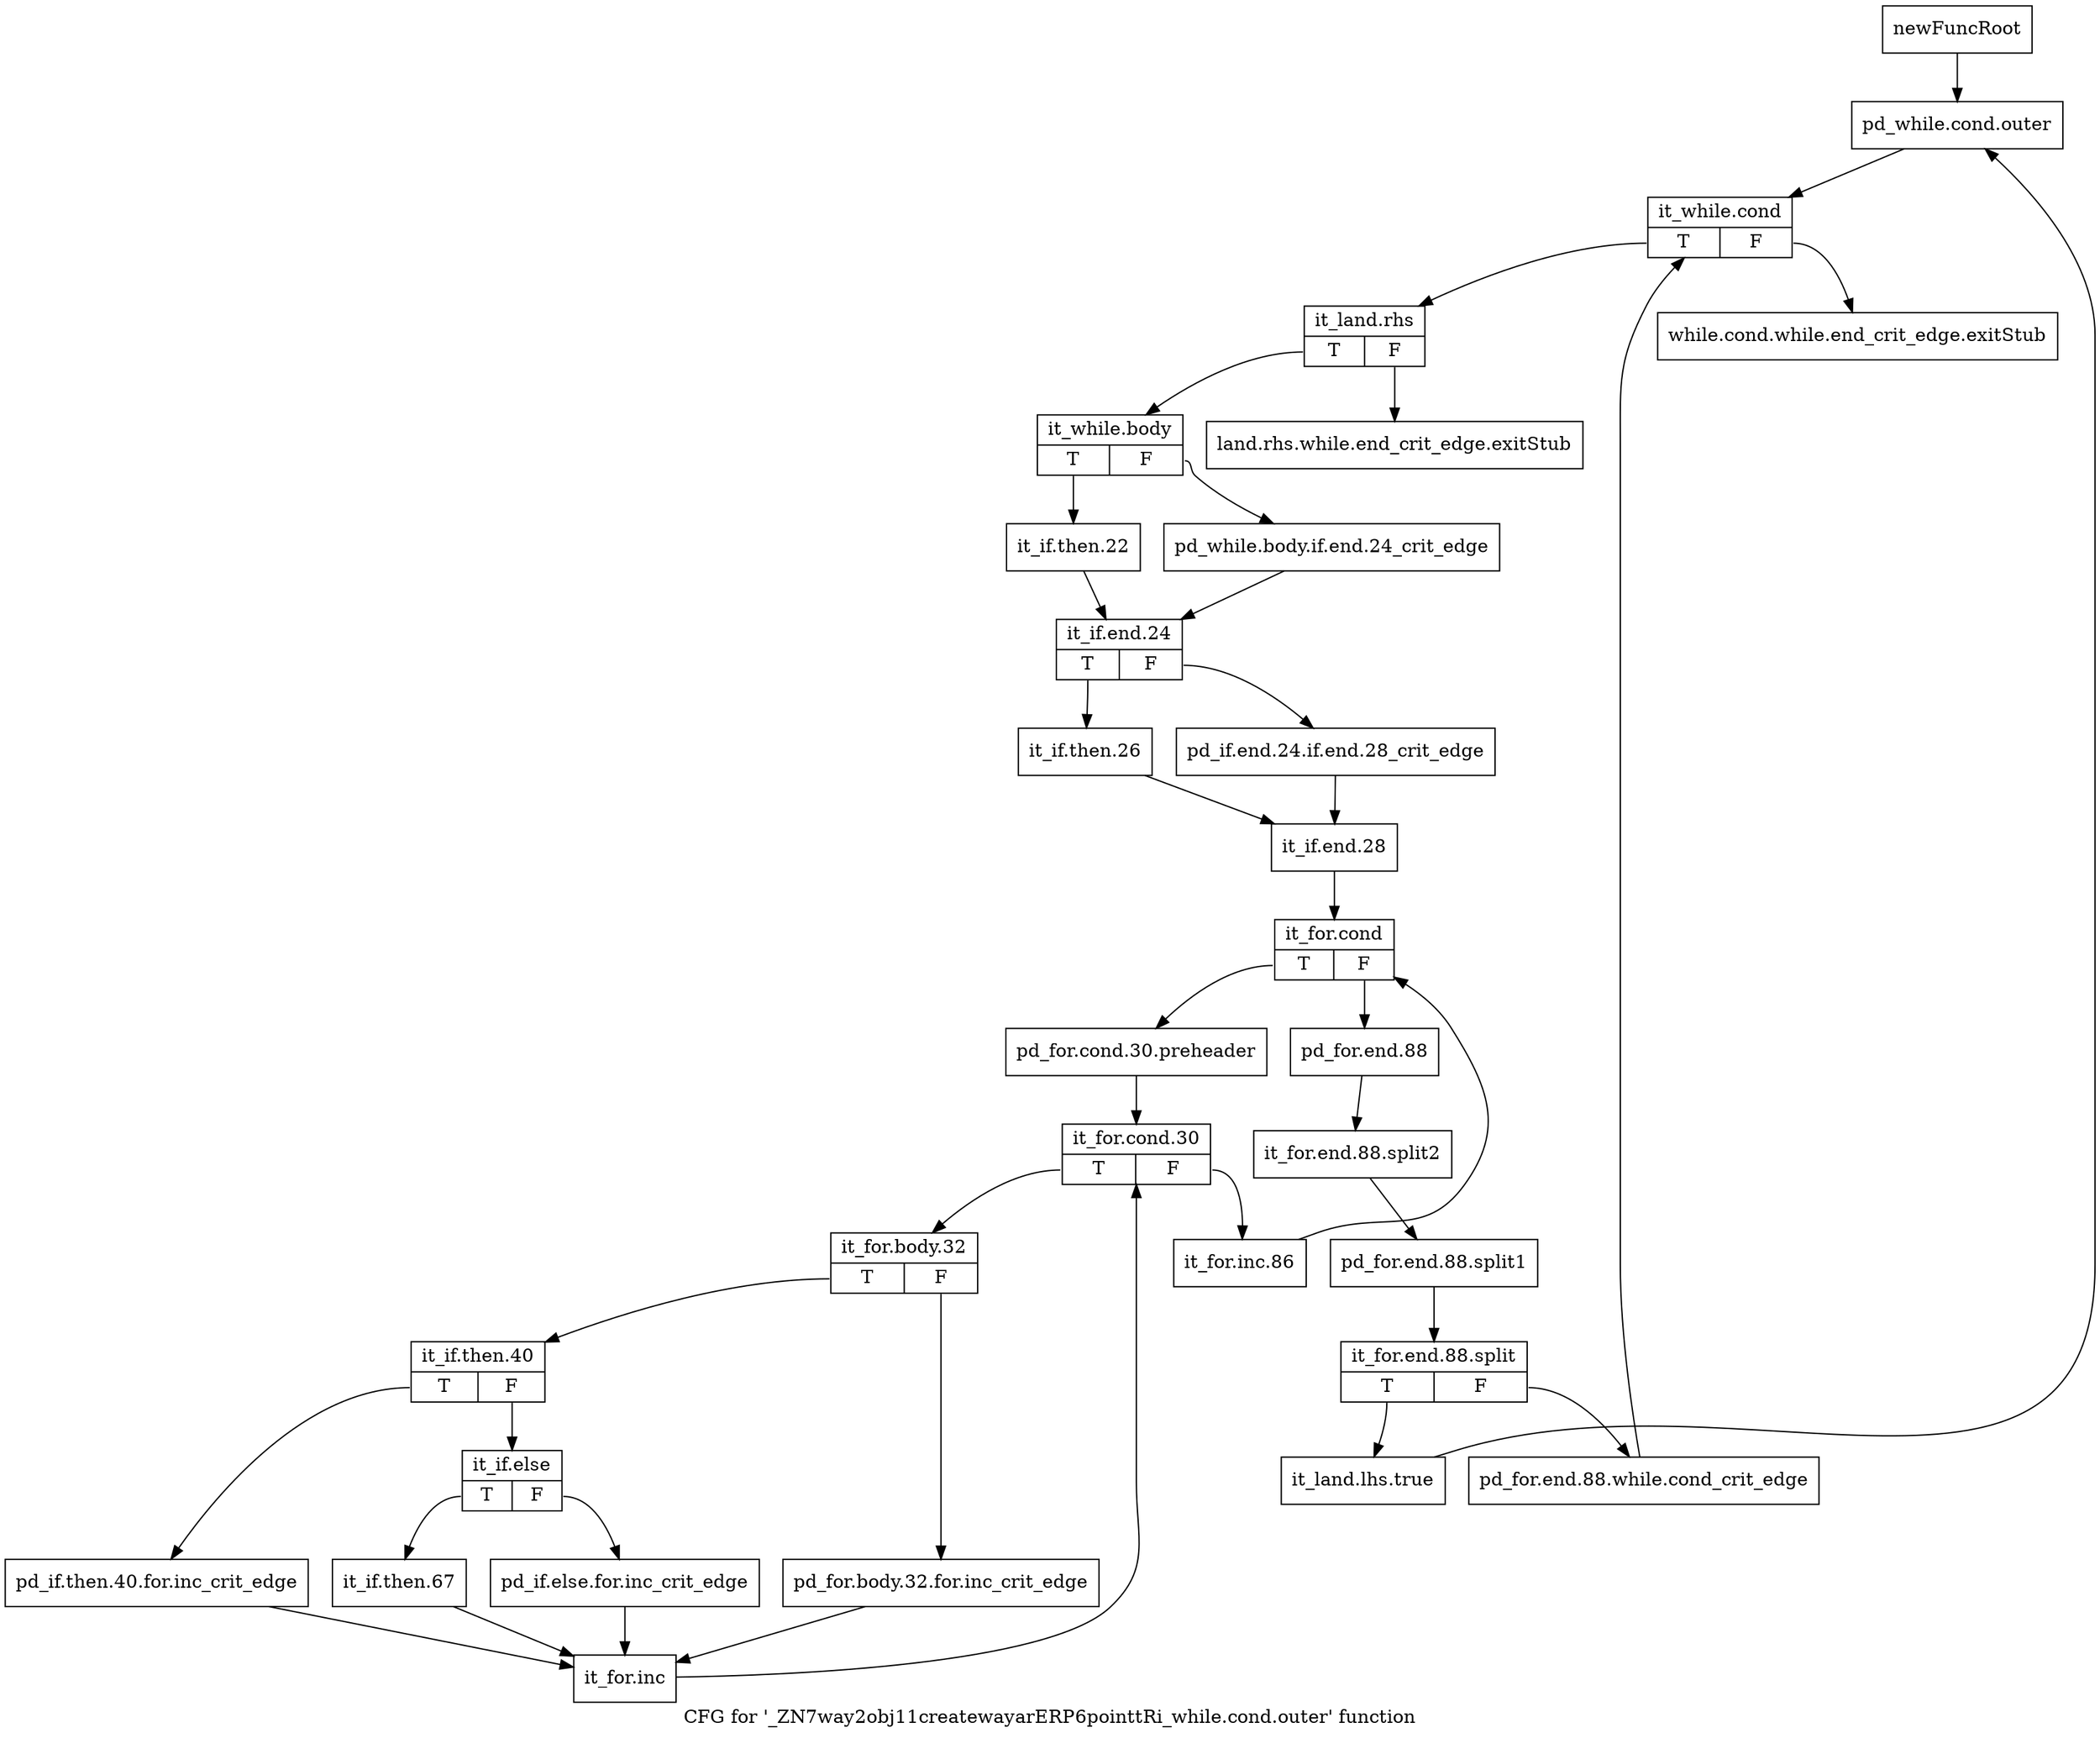 digraph "CFG for '_ZN7way2obj11createwayarERP6pointtRi_while.cond.outer' function" {
	label="CFG for '_ZN7way2obj11createwayarERP6pointtRi_while.cond.outer' function";

	Node0x246ddd0 [shape=record,label="{newFuncRoot}"];
	Node0x246ddd0 -> Node0x246dec0;
	Node0x246de20 [shape=record,label="{while.cond.while.end_crit_edge.exitStub}"];
	Node0x246de70 [shape=record,label="{land.rhs.while.end_crit_edge.exitStub}"];
	Node0x246dec0 [shape=record,label="{pd_while.cond.outer}"];
	Node0x246dec0 -> Node0x246df10;
	Node0x246df10 [shape=record,label="{it_while.cond|{<s0>T|<s1>F}}"];
	Node0x246df10:s0 -> Node0x246df60;
	Node0x246df10:s1 -> Node0x246de20;
	Node0x246df60 [shape=record,label="{it_land.rhs|{<s0>T|<s1>F}}"];
	Node0x246df60:s0 -> Node0x246dfb0;
	Node0x246df60:s1 -> Node0x246de70;
	Node0x246dfb0 [shape=record,label="{it_while.body|{<s0>T|<s1>F}}"];
	Node0x246dfb0:s0 -> Node0x246e050;
	Node0x246dfb0:s1 -> Node0x246e000;
	Node0x246e000 [shape=record,label="{pd_while.body.if.end.24_crit_edge}"];
	Node0x246e000 -> Node0x246e0a0;
	Node0x246e050 [shape=record,label="{it_if.then.22}"];
	Node0x246e050 -> Node0x246e0a0;
	Node0x246e0a0 [shape=record,label="{it_if.end.24|{<s0>T|<s1>F}}"];
	Node0x246e0a0:s0 -> Node0x246e140;
	Node0x246e0a0:s1 -> Node0x246e0f0;
	Node0x246e0f0 [shape=record,label="{pd_if.end.24.if.end.28_crit_edge}"];
	Node0x246e0f0 -> Node0x246e190;
	Node0x246e140 [shape=record,label="{it_if.then.26}"];
	Node0x246e140 -> Node0x246e190;
	Node0x246e190 [shape=record,label="{it_if.end.28}"];
	Node0x246e190 -> Node0x246e1e0;
	Node0x246e1e0 [shape=record,label="{it_for.cond|{<s0>T|<s1>F}}"];
	Node0x246e1e0:s0 -> Node0x246e320;
	Node0x246e1e0:s1 -> Node0x246e230;
	Node0x246e230 [shape=record,label="{pd_for.end.88}"];
	Node0x246e230 -> Node0x2566200;
	Node0x2566200 [shape=record,label="{it_for.end.88.split2}"];
	Node0x2566200 -> Node0x2566380;
	Node0x2566380 [shape=record,label="{pd_for.end.88.split1}"];
	Node0x2566380 -> Node0x25666b0;
	Node0x25666b0 [shape=record,label="{it_for.end.88.split|{<s0>T|<s1>F}}"];
	Node0x25666b0:s0 -> Node0x246e2d0;
	Node0x25666b0:s1 -> Node0x246e280;
	Node0x246e280 [shape=record,label="{pd_for.end.88.while.cond_crit_edge}"];
	Node0x246e280 -> Node0x246df10;
	Node0x246e2d0 [shape=record,label="{it_land.lhs.true}"];
	Node0x246e2d0 -> Node0x246dec0;
	Node0x246e320 [shape=record,label="{pd_for.cond.30.preheader}"];
	Node0x246e320 -> Node0x246e370;
	Node0x246e370 [shape=record,label="{it_for.cond.30|{<s0>T|<s1>F}}"];
	Node0x246e370:s0 -> Node0x246e410;
	Node0x246e370:s1 -> Node0x246e3c0;
	Node0x246e3c0 [shape=record,label="{it_for.inc.86}"];
	Node0x246e3c0 -> Node0x246e1e0;
	Node0x246e410 [shape=record,label="{it_for.body.32|{<s0>T|<s1>F}}"];
	Node0x246e410:s0 -> Node0x246e4b0;
	Node0x246e410:s1 -> Node0x246e460;
	Node0x246e460 [shape=record,label="{pd_for.body.32.for.inc_crit_edge}"];
	Node0x246e460 -> Node0x246e640;
	Node0x246e4b0 [shape=record,label="{it_if.then.40|{<s0>T|<s1>F}}"];
	Node0x246e4b0:s0 -> Node0x246e5f0;
	Node0x246e4b0:s1 -> Node0x246e500;
	Node0x246e500 [shape=record,label="{it_if.else|{<s0>T|<s1>F}}"];
	Node0x246e500:s0 -> Node0x246e5a0;
	Node0x246e500:s1 -> Node0x246e550;
	Node0x246e550 [shape=record,label="{pd_if.else.for.inc_crit_edge}"];
	Node0x246e550 -> Node0x246e640;
	Node0x246e5a0 [shape=record,label="{it_if.then.67}"];
	Node0x246e5a0 -> Node0x246e640;
	Node0x246e5f0 [shape=record,label="{pd_if.then.40.for.inc_crit_edge}"];
	Node0x246e5f0 -> Node0x246e640;
	Node0x246e640 [shape=record,label="{it_for.inc}"];
	Node0x246e640 -> Node0x246e370;
}

